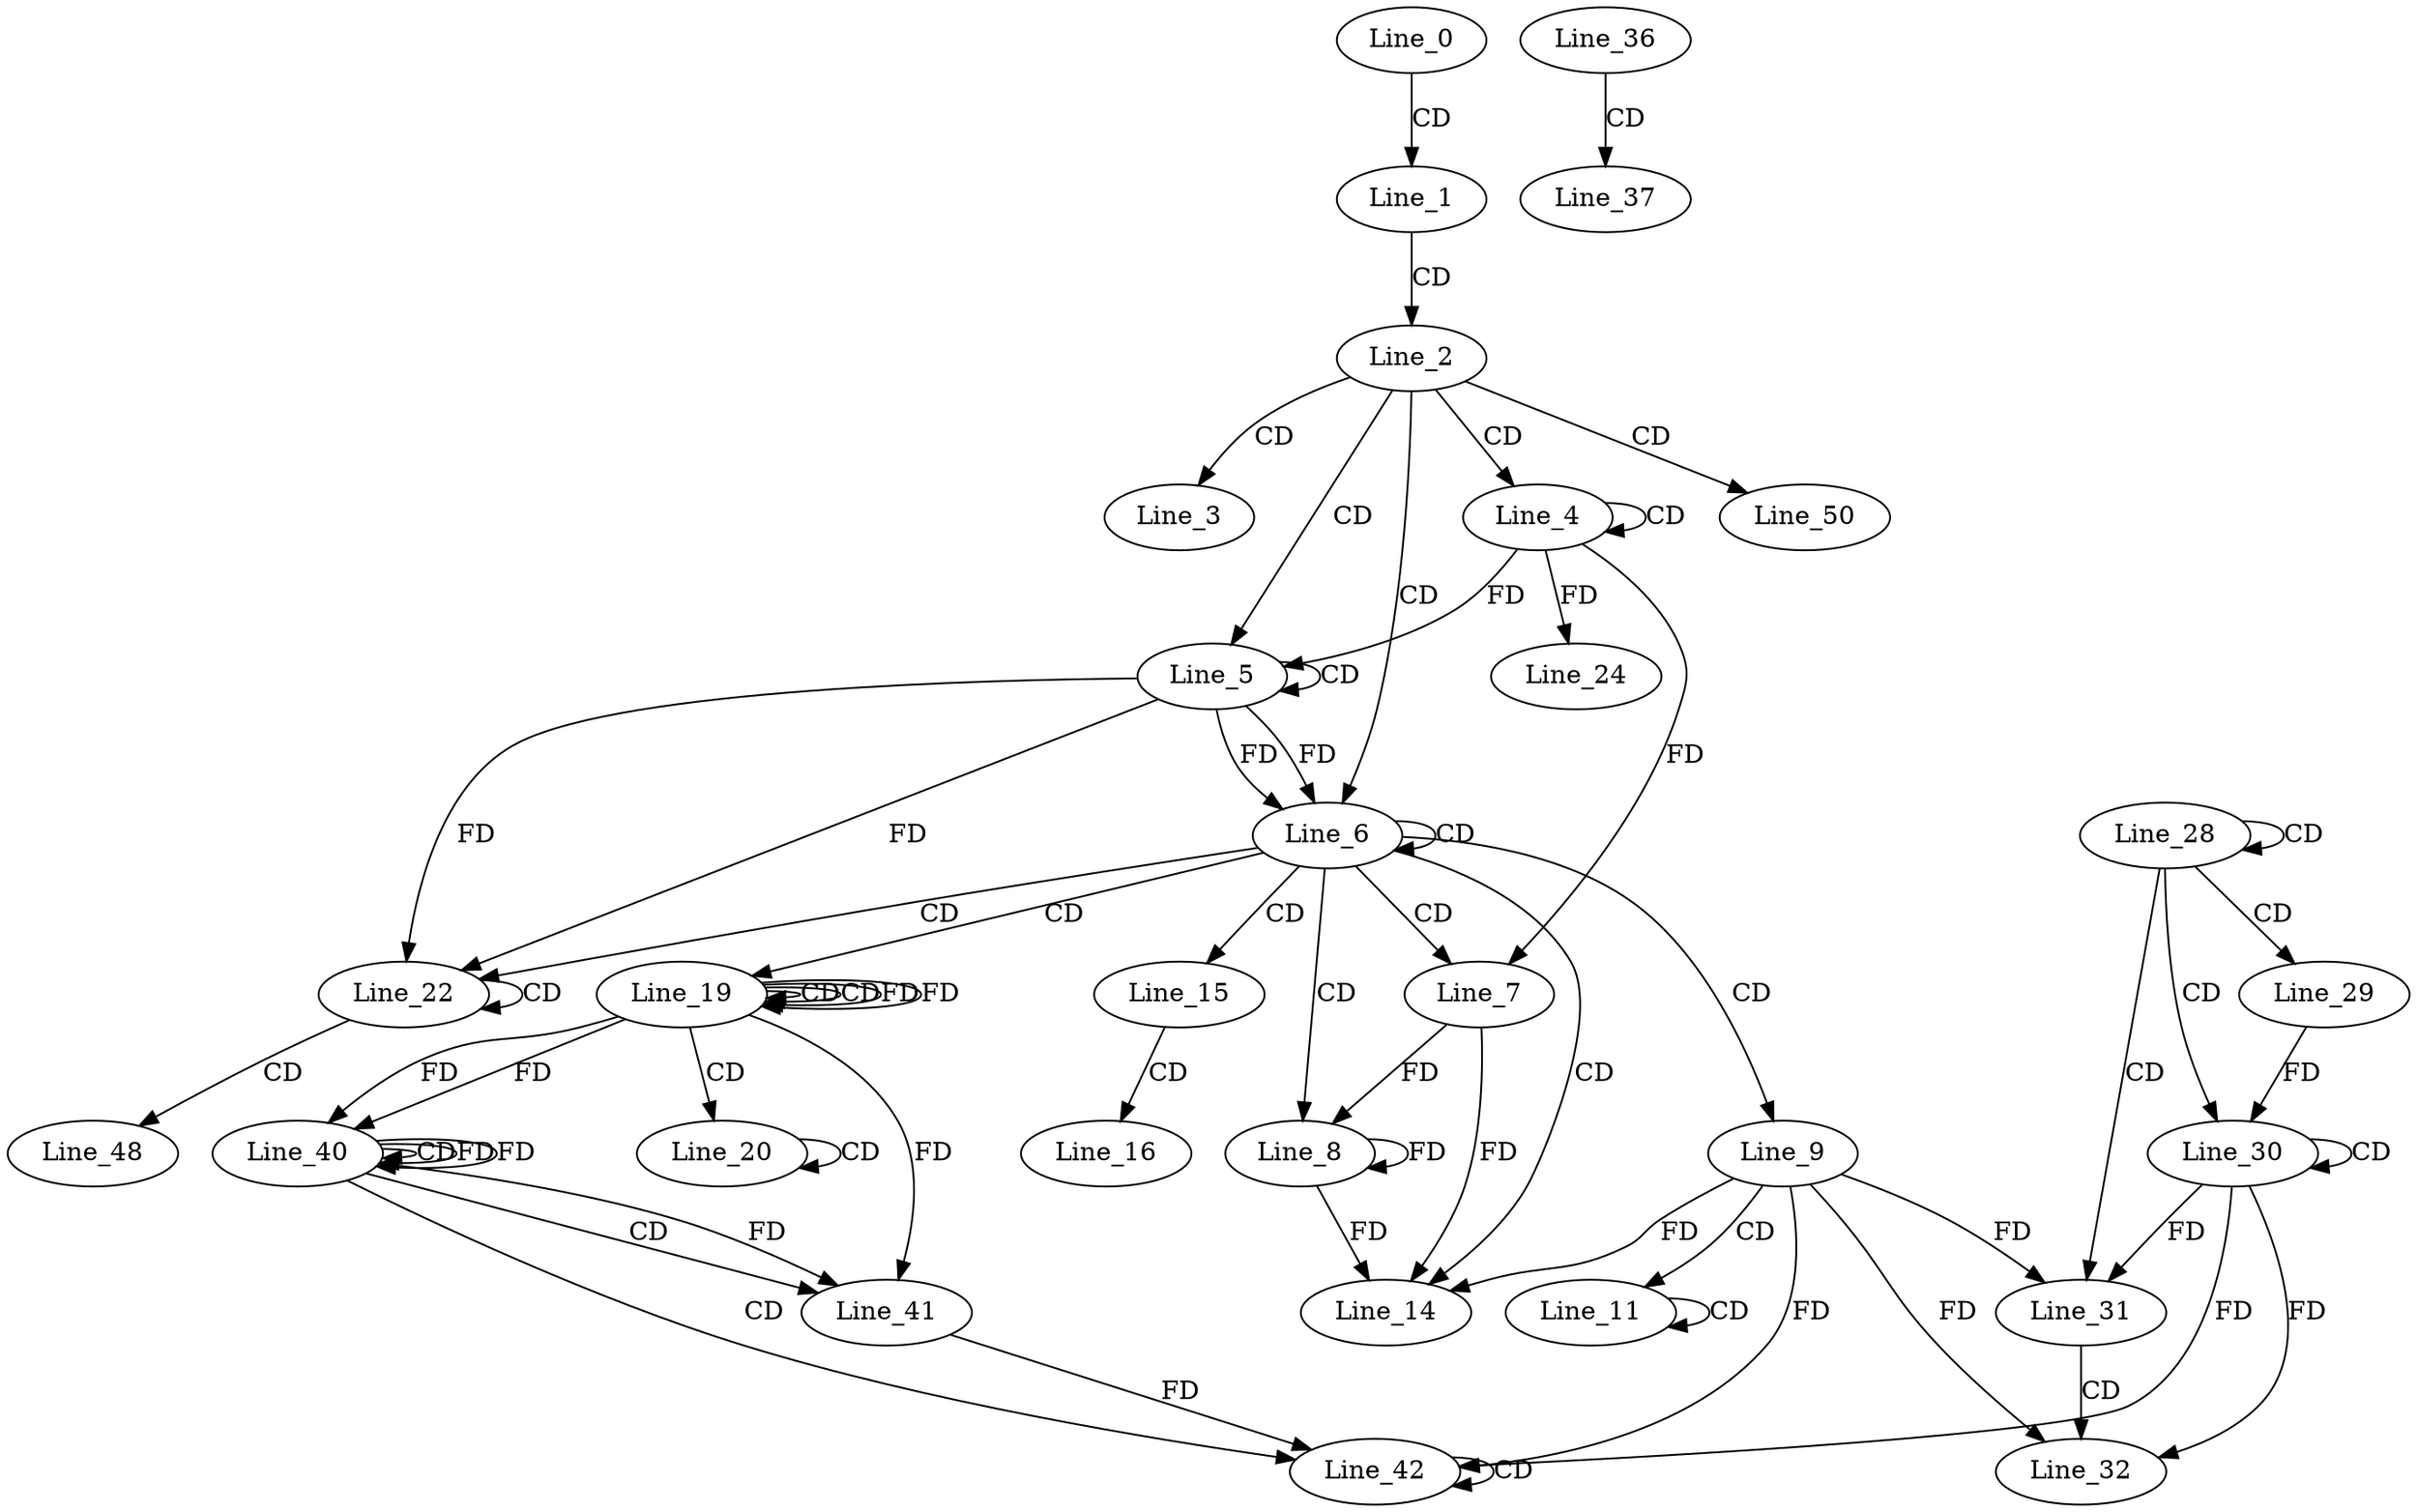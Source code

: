 digraph G {
  Line_0;
  Line_1;
  Line_2;
  Line_3;
  Line_4;
  Line_4;
  Line_5;
  Line_5;
  Line_6;
  Line_6;
  Line_7;
  Line_7;
  Line_8;
  Line_8;
  Line_9;
  Line_9;
  Line_11;
  Line_11;
  Line_14;
  Line_15;
  Line_16;
  Line_19;
  Line_19;
  Line_19;
  Line_20;
  Line_20;
  Line_22;
  Line_22;
  Line_24;
  Line_28;
  Line_28;
  Line_29;
  Line_30;
  Line_30;
  Line_31;
  Line_31;
  Line_31;
  Line_32;
  Line_32;
  Line_36;
  Line_37;
  Line_40;
  Line_40;
  Line_40;
  Line_41;
  Line_41;
  Line_42;
  Line_42;
  Line_42;
  Line_48;
  Line_50;
  Line_0 -> Line_1 [ label="CD" ];
  Line_1 -> Line_2 [ label="CD" ];
  Line_2 -> Line_3 [ label="CD" ];
  Line_2 -> Line_4 [ label="CD" ];
  Line_4 -> Line_4 [ label="CD" ];
  Line_2 -> Line_5 [ label="CD" ];
  Line_5 -> Line_5 [ label="CD" ];
  Line_4 -> Line_5 [ label="FD" ];
  Line_2 -> Line_6 [ label="CD" ];
  Line_5 -> Line_6 [ label="FD" ];
  Line_6 -> Line_6 [ label="CD" ];
  Line_5 -> Line_6 [ label="FD" ];
  Line_6 -> Line_7 [ label="CD" ];
  Line_4 -> Line_7 [ label="FD" ];
  Line_6 -> Line_8 [ label="CD" ];
  Line_7 -> Line_8 [ label="FD" ];
  Line_8 -> Line_8 [ label="FD" ];
  Line_6 -> Line_9 [ label="CD" ];
  Line_9 -> Line_11 [ label="CD" ];
  Line_11 -> Line_11 [ label="CD" ];
  Line_6 -> Line_14 [ label="CD" ];
  Line_7 -> Line_14 [ label="FD" ];
  Line_8 -> Line_14 [ label="FD" ];
  Line_9 -> Line_14 [ label="FD" ];
  Line_6 -> Line_15 [ label="CD" ];
  Line_15 -> Line_16 [ label="CD" ];
  Line_6 -> Line_19 [ label="CD" ];
  Line_19 -> Line_19 [ label="CD" ];
  Line_19 -> Line_19 [ label="CD" ];
  Line_19 -> Line_19 [ label="FD" ];
  Line_19 -> Line_20 [ label="CD" ];
  Line_20 -> Line_20 [ label="CD" ];
  Line_6 -> Line_22 [ label="CD" ];
  Line_5 -> Line_22 [ label="FD" ];
  Line_22 -> Line_22 [ label="CD" ];
  Line_5 -> Line_22 [ label="FD" ];
  Line_4 -> Line_24 [ label="FD" ];
  Line_28 -> Line_28 [ label="CD" ];
  Line_28 -> Line_29 [ label="CD" ];
  Line_28 -> Line_30 [ label="CD" ];
  Line_30 -> Line_30 [ label="CD" ];
  Line_29 -> Line_30 [ label="FD" ];
  Line_28 -> Line_31 [ label="CD" ];
  Line_30 -> Line_31 [ label="FD" ];
  Line_9 -> Line_31 [ label="FD" ];
  Line_31 -> Line_32 [ label="CD" ];
  Line_30 -> Line_32 [ label="FD" ];
  Line_9 -> Line_32 [ label="FD" ];
  Line_36 -> Line_37 [ label="CD" ];
  Line_19 -> Line_40 [ label="FD" ];
  Line_40 -> Line_40 [ label="CD" ];
  Line_40 -> Line_40 [ label="FD" ];
  Line_19 -> Line_40 [ label="FD" ];
  Line_40 -> Line_41 [ label="CD" ];
  Line_40 -> Line_41 [ label="FD" ];
  Line_19 -> Line_41 [ label="FD" ];
  Line_40 -> Line_42 [ label="CD" ];
  Line_42 -> Line_42 [ label="CD" ];
  Line_41 -> Line_42 [ label="FD" ];
  Line_30 -> Line_42 [ label="FD" ];
  Line_9 -> Line_42 [ label="FD" ];
  Line_22 -> Line_48 [ label="CD" ];
  Line_2 -> Line_50 [ label="CD" ];
  Line_19 -> Line_19 [ label="FD" ];
  Line_40 -> Line_40 [ label="FD" ];
}
